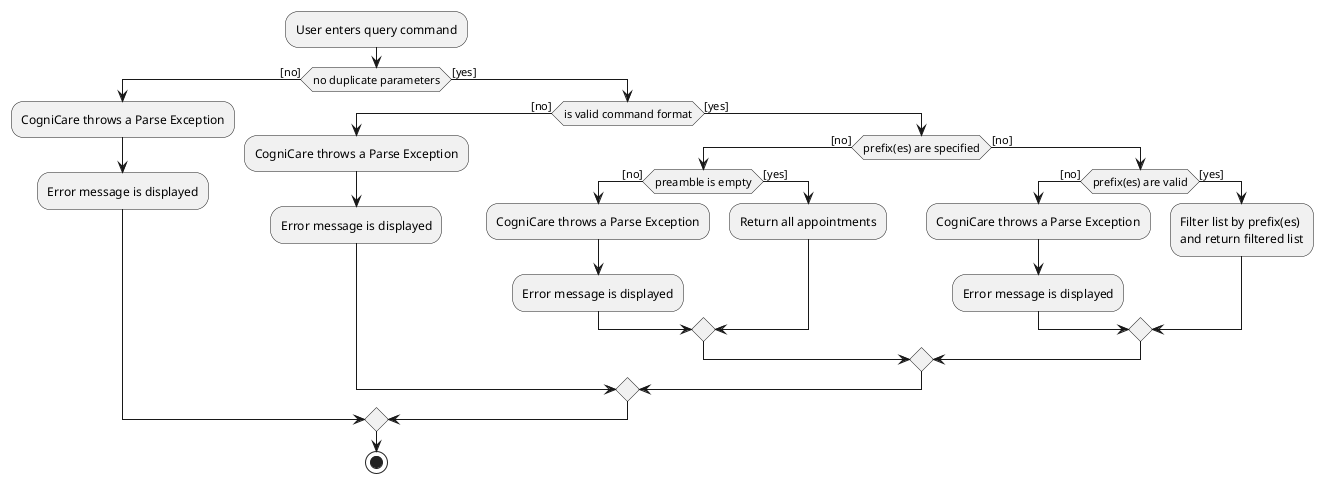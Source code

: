 @startuml

:User enters query command;
if (no duplicate parameters) then ([no])
    :CogniCare throws a Parse Exception;
    :Error message is displayed;

else ([yes])
    if (is valid command format) then ([no])
        :CogniCare throws a Parse Exception;
        :Error message is displayed;
    else ([yes])
        if (prefix(es) are specified) then([no])
            if(preamble is empty) then([no])
                :CogniCare throws a Parse Exception;
                :Error message is displayed;
            else([yes])
                :Return all appointments;
            endif
        else([no])
            if (prefix(es) are valid) then([no])
                :CogniCare throws a Parse Exception;
                :Error message is displayed;
            else([yes])
                :Filter list by prefix(es) \nand return filtered list;
            endif
        endif
    endif
endif
stop

@enduml
